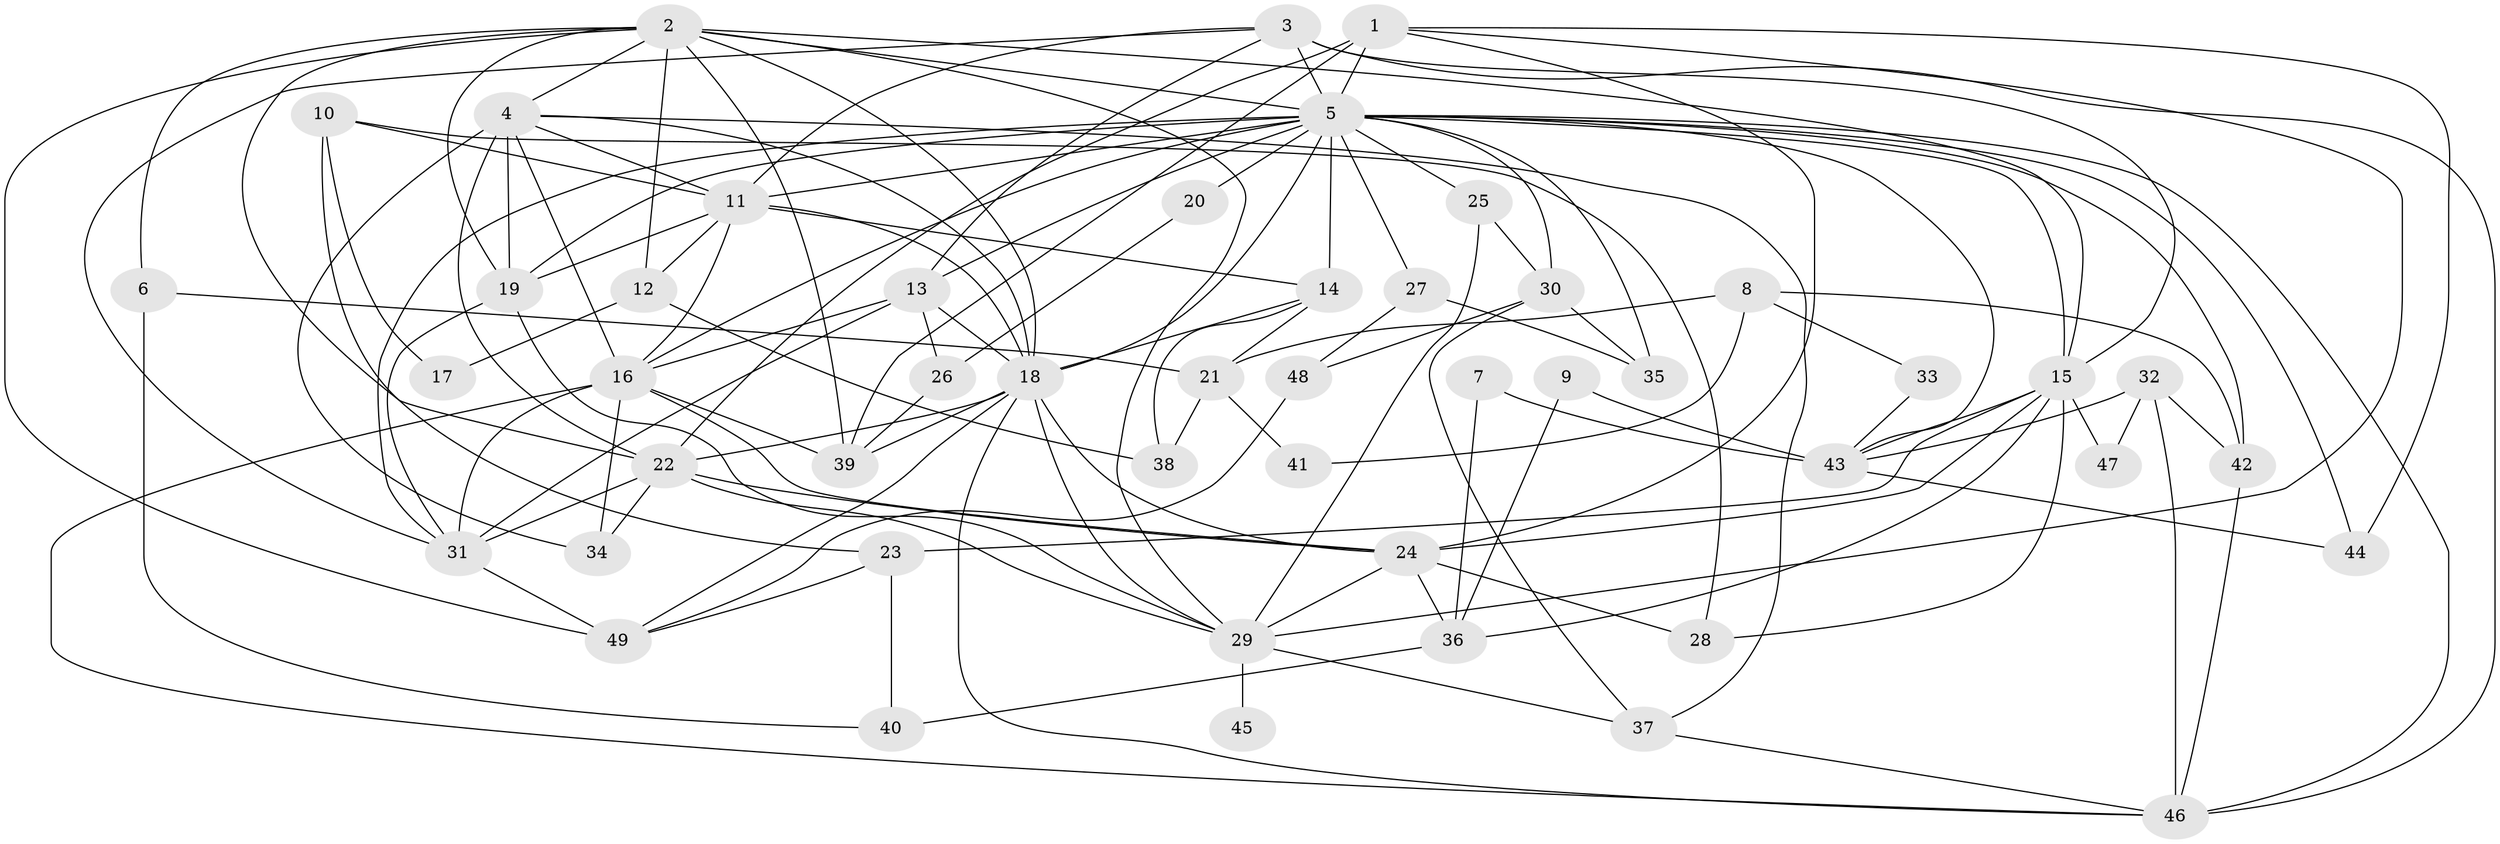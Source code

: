 // original degree distribution, {3: 0.29896907216494845, 5: 0.15463917525773196, 4: 0.21649484536082475, 6: 0.10309278350515463, 2: 0.15463917525773196, 10: 0.010309278350515464, 7: 0.061855670103092786}
// Generated by graph-tools (version 1.1) at 2025/36/03/09/25 02:36:22]
// undirected, 49 vertices, 127 edges
graph export_dot {
graph [start="1"]
  node [color=gray90,style=filled];
  1;
  2;
  3;
  4;
  5;
  6;
  7;
  8;
  9;
  10;
  11;
  12;
  13;
  14;
  15;
  16;
  17;
  18;
  19;
  20;
  21;
  22;
  23;
  24;
  25;
  26;
  27;
  28;
  29;
  30;
  31;
  32;
  33;
  34;
  35;
  36;
  37;
  38;
  39;
  40;
  41;
  42;
  43;
  44;
  45;
  46;
  47;
  48;
  49;
  1 -- 5 [weight=1.0];
  1 -- 22 [weight=2.0];
  1 -- 24 [weight=1.0];
  1 -- 29 [weight=1.0];
  1 -- 39 [weight=1.0];
  1 -- 44 [weight=1.0];
  2 -- 4 [weight=1.0];
  2 -- 5 [weight=3.0];
  2 -- 6 [weight=1.0];
  2 -- 12 [weight=1.0];
  2 -- 15 [weight=1.0];
  2 -- 18 [weight=1.0];
  2 -- 19 [weight=2.0];
  2 -- 22 [weight=2.0];
  2 -- 29 [weight=1.0];
  2 -- 39 [weight=1.0];
  2 -- 49 [weight=1.0];
  3 -- 5 [weight=2.0];
  3 -- 11 [weight=1.0];
  3 -- 13 [weight=1.0];
  3 -- 15 [weight=1.0];
  3 -- 31 [weight=1.0];
  3 -- 46 [weight=1.0];
  4 -- 11 [weight=1.0];
  4 -- 16 [weight=1.0];
  4 -- 18 [weight=1.0];
  4 -- 19 [weight=3.0];
  4 -- 22 [weight=1.0];
  4 -- 34 [weight=1.0];
  4 -- 37 [weight=1.0];
  5 -- 11 [weight=1.0];
  5 -- 13 [weight=1.0];
  5 -- 14 [weight=1.0];
  5 -- 15 [weight=2.0];
  5 -- 16 [weight=2.0];
  5 -- 18 [weight=1.0];
  5 -- 19 [weight=1.0];
  5 -- 20 [weight=1.0];
  5 -- 25 [weight=1.0];
  5 -- 27 [weight=1.0];
  5 -- 30 [weight=2.0];
  5 -- 31 [weight=1.0];
  5 -- 35 [weight=1.0];
  5 -- 42 [weight=1.0];
  5 -- 43 [weight=1.0];
  5 -- 44 [weight=1.0];
  5 -- 46 [weight=1.0];
  6 -- 21 [weight=1.0];
  6 -- 40 [weight=1.0];
  7 -- 36 [weight=1.0];
  7 -- 43 [weight=1.0];
  8 -- 21 [weight=1.0];
  8 -- 33 [weight=1.0];
  8 -- 41 [weight=1.0];
  8 -- 42 [weight=1.0];
  9 -- 36 [weight=1.0];
  9 -- 43 [weight=1.0];
  10 -- 11 [weight=1.0];
  10 -- 17 [weight=1.0];
  10 -- 23 [weight=1.0];
  10 -- 28 [weight=1.0];
  11 -- 12 [weight=1.0];
  11 -- 14 [weight=1.0];
  11 -- 16 [weight=1.0];
  11 -- 18 [weight=1.0];
  11 -- 19 [weight=1.0];
  12 -- 17 [weight=1.0];
  12 -- 38 [weight=1.0];
  13 -- 16 [weight=1.0];
  13 -- 18 [weight=1.0];
  13 -- 26 [weight=1.0];
  13 -- 31 [weight=1.0];
  14 -- 18 [weight=2.0];
  14 -- 21 [weight=1.0];
  14 -- 38 [weight=1.0];
  15 -- 23 [weight=1.0];
  15 -- 24 [weight=1.0];
  15 -- 28 [weight=2.0];
  15 -- 36 [weight=1.0];
  15 -- 43 [weight=1.0];
  15 -- 47 [weight=1.0];
  16 -- 24 [weight=1.0];
  16 -- 31 [weight=2.0];
  16 -- 34 [weight=2.0];
  16 -- 39 [weight=1.0];
  16 -- 46 [weight=1.0];
  18 -- 22 [weight=1.0];
  18 -- 24 [weight=1.0];
  18 -- 29 [weight=1.0];
  18 -- 39 [weight=1.0];
  18 -- 46 [weight=1.0];
  18 -- 49 [weight=1.0];
  19 -- 29 [weight=1.0];
  19 -- 31 [weight=1.0];
  20 -- 26 [weight=1.0];
  21 -- 38 [weight=1.0];
  21 -- 41 [weight=1.0];
  22 -- 24 [weight=1.0];
  22 -- 29 [weight=1.0];
  22 -- 31 [weight=1.0];
  22 -- 34 [weight=1.0];
  23 -- 40 [weight=1.0];
  23 -- 49 [weight=1.0];
  24 -- 28 [weight=1.0];
  24 -- 29 [weight=1.0];
  24 -- 36 [weight=1.0];
  25 -- 29 [weight=1.0];
  25 -- 30 [weight=1.0];
  26 -- 39 [weight=1.0];
  27 -- 35 [weight=1.0];
  27 -- 48 [weight=1.0];
  29 -- 37 [weight=1.0];
  29 -- 45 [weight=2.0];
  30 -- 35 [weight=1.0];
  30 -- 37 [weight=1.0];
  30 -- 48 [weight=2.0];
  31 -- 49 [weight=2.0];
  32 -- 42 [weight=1.0];
  32 -- 43 [weight=1.0];
  32 -- 46 [weight=1.0];
  32 -- 47 [weight=1.0];
  33 -- 43 [weight=1.0];
  36 -- 40 [weight=1.0];
  37 -- 46 [weight=1.0];
  42 -- 46 [weight=1.0];
  43 -- 44 [weight=1.0];
  48 -- 49 [weight=1.0];
}
